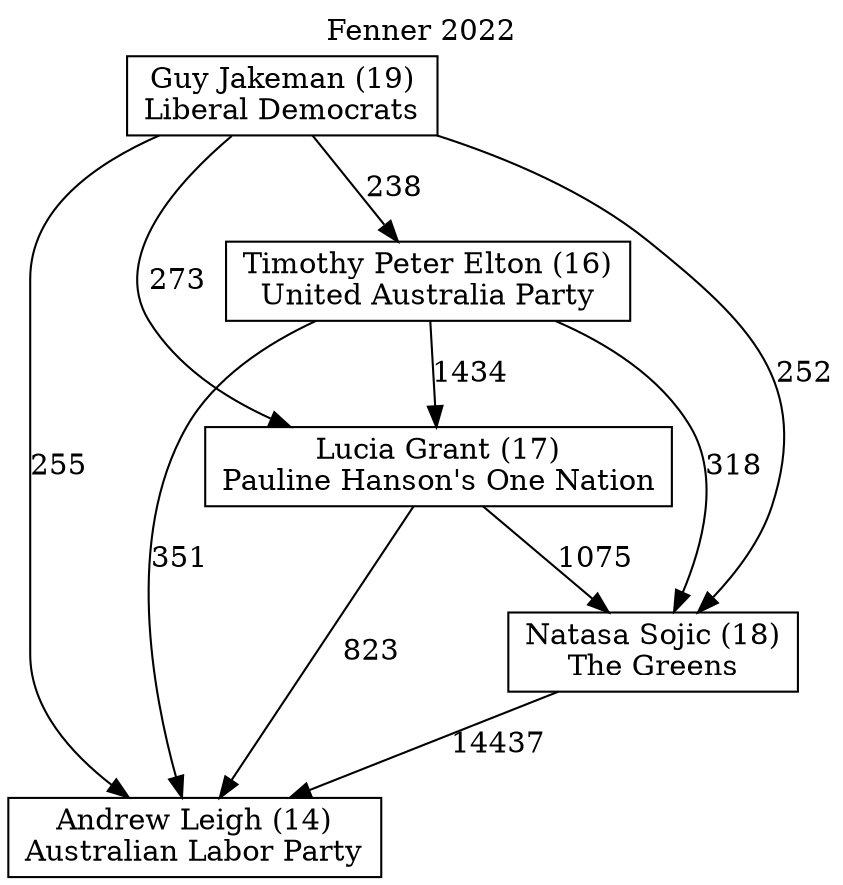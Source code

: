 // House preference flow
digraph "Andrew Leigh (14)_Fenner_2022" {
	graph [label="Fenner 2022" labelloc=t mclimit=10]
	node [shape=box]
	"Andrew Leigh (14)" [label="Andrew Leigh (14)
Australian Labor Party"]
	"Guy Jakeman (19)" [label="Guy Jakeman (19)
Liberal Democrats"]
	"Lucia Grant (17)" [label="Lucia Grant (17)
Pauline Hanson's One Nation"]
	"Natasa Sojic (18)" [label="Natasa Sojic (18)
The Greens"]
	"Timothy Peter Elton (16)" [label="Timothy Peter Elton (16)
United Australia Party"]
	"Guy Jakeman (19)" -> "Andrew Leigh (14)" [label=255]
	"Guy Jakeman (19)" -> "Lucia Grant (17)" [label=273]
	"Guy Jakeman (19)" -> "Natasa Sojic (18)" [label=252]
	"Guy Jakeman (19)" -> "Timothy Peter Elton (16)" [label=238]
	"Lucia Grant (17)" -> "Andrew Leigh (14)" [label=823]
	"Lucia Grant (17)" -> "Natasa Sojic (18)" [label=1075]
	"Natasa Sojic (18)" -> "Andrew Leigh (14)" [label=14437]
	"Timothy Peter Elton (16)" -> "Andrew Leigh (14)" [label=351]
	"Timothy Peter Elton (16)" -> "Lucia Grant (17)" [label=1434]
	"Timothy Peter Elton (16)" -> "Natasa Sojic (18)" [label=318]
}
